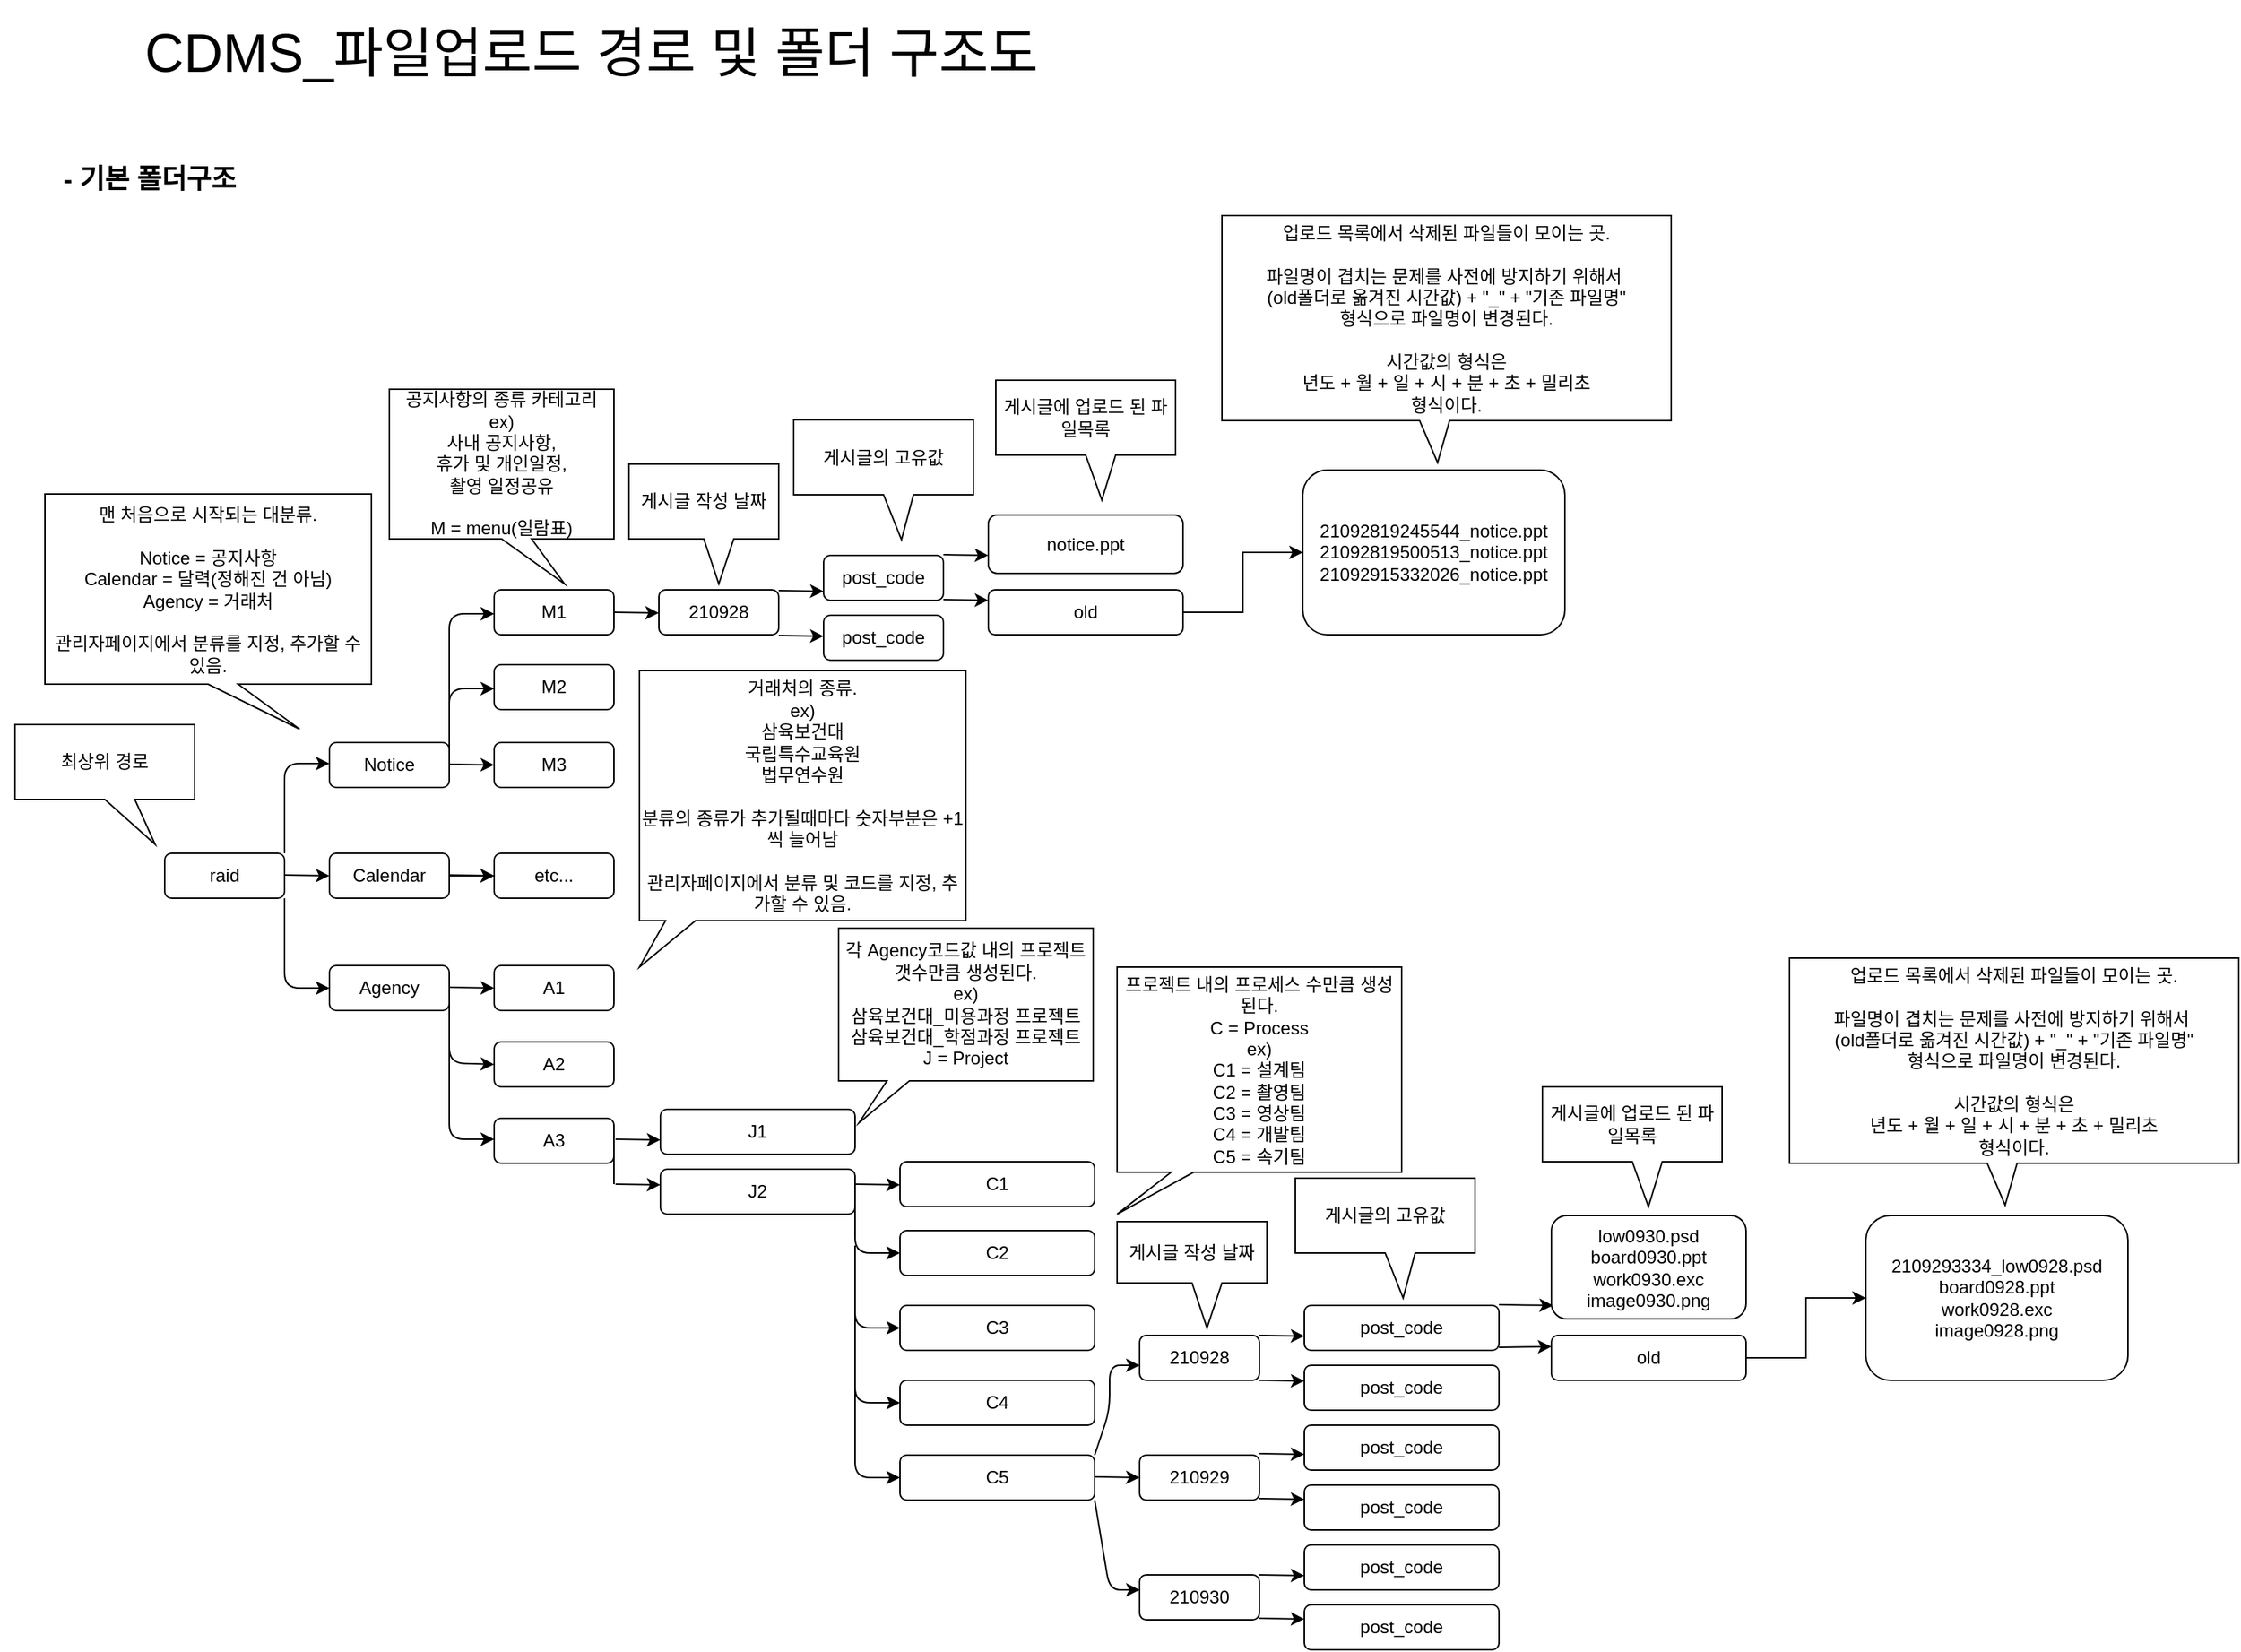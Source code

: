 <mxfile version="12.2.4" pages="1"><diagram id="iHqMuJRVaturU6Dmvp_B" name="페이지-1"><mxGraphModel dx="1360" dy="765" grid="1" gridSize="10" guides="1" tooltips="1" connect="1" arrows="1" fold="1" page="1" pageScale="1" pageWidth="827" pageHeight="1169" math="0" shadow="0"><root><mxCell id="0"/><mxCell id="1" parent="0"/><mxCell id="2" value="&lt;font style=&quot;font-size: 36px&quot;&gt;CDMS_파일업로드 경로 및 폴더 구조도&lt;/font&gt;" style="text;html=1;strokeColor=none;fillColor=none;align=center;verticalAlign=middle;whiteSpace=wrap;rounded=0;" parent="1" vertex="1"><mxGeometry x="20" y="20" width="790" height="70" as="geometry"/></mxCell><mxCell id="5" value="&lt;font style=&quot;font-size: 18px&quot;&gt;- 기본 폴더구조&lt;/font&gt;" style="text;html=1;strokeColor=none;fillColor=none;align=center;verticalAlign=middle;whiteSpace=wrap;rounded=0;fontStyle=1" parent="1" vertex="1"><mxGeometry x="40" y="120" width="160" height="40" as="geometry"/></mxCell><mxCell id="6" value="raid" style="rounded=1;whiteSpace=wrap;html=1;" parent="1" vertex="1"><mxGeometry x="130" y="590" width="80" height="30" as="geometry"/></mxCell><mxCell id="9" value="" style="endArrow=classic;html=1;" parent="1" edge="1"><mxGeometry width="50" height="50" relative="1" as="geometry"><mxPoint x="210" y="604.5" as="sourcePoint"/><mxPoint x="240" y="605" as="targetPoint"/></mxGeometry></mxCell><mxCell id="10" value="Notice" style="rounded=1;whiteSpace=wrap;html=1;" parent="1" vertex="1"><mxGeometry x="240" y="516" width="80" height="30" as="geometry"/></mxCell><mxCell id="17" value="" style="endArrow=classic;html=1;" parent="1" edge="1"><mxGeometry width="50" height="50" relative="1" as="geometry"><mxPoint x="210" y="590" as="sourcePoint"/><mxPoint x="240" y="530" as="targetPoint"/><Array as="points"><mxPoint x="210" y="530"/></Array></mxGeometry></mxCell><mxCell id="19" value="" style="endArrow=classic;html=1;" parent="1" edge="1"><mxGeometry width="50" height="50" relative="1" as="geometry"><mxPoint x="210" y="620" as="sourcePoint"/><mxPoint x="240" y="680" as="targetPoint"/><Array as="points"><mxPoint x="210" y="680"/></Array></mxGeometry></mxCell><mxCell id="20" value="Agency" style="rounded=1;whiteSpace=wrap;html=1;" parent="1" vertex="1"><mxGeometry x="240" y="665" width="80" height="30" as="geometry"/></mxCell><mxCell id="179" value="" style="edgeStyle=orthogonalEdgeStyle;rounded=0;orthogonalLoop=1;jettySize=auto;html=1;" parent="1" source="21" target="67" edge="1"><mxGeometry relative="1" as="geometry"/></mxCell><mxCell id="21" value="&lt;font style=&quot;font-size: 12px&quot;&gt;Calendar&lt;/font&gt;" style="rounded=1;whiteSpace=wrap;html=1;" parent="1" vertex="1"><mxGeometry x="240" y="590" width="80" height="30" as="geometry"/></mxCell><mxCell id="55" value="" style="endArrow=classic;html=1;" parent="1" edge="1"><mxGeometry width="50" height="50" relative="1" as="geometry"><mxPoint x="320" y="604.5" as="sourcePoint"/><mxPoint x="350" y="605" as="targetPoint"/></mxGeometry></mxCell><mxCell id="56" value="" style="endArrow=classic;html=1;" parent="1" edge="1"><mxGeometry width="50" height="50" relative="1" as="geometry"><mxPoint x="431" y="781" as="sourcePoint"/><mxPoint x="461" y="781.5" as="targetPoint"/></mxGeometry></mxCell><mxCell id="57" value="" style="endArrow=classic;html=1;" parent="1" edge="1"><mxGeometry width="50" height="50" relative="1" as="geometry"><mxPoint x="431" y="811" as="sourcePoint"/><mxPoint x="461" y="811.5" as="targetPoint"/></mxGeometry></mxCell><mxCell id="67" value="etc..." style="rounded=1;whiteSpace=wrap;html=1;" parent="1" vertex="1"><mxGeometry x="350" y="590" width="80" height="30" as="geometry"/></mxCell><mxCell id="68" value="J1" style="rounded=1;whiteSpace=wrap;html=1;" parent="1" vertex="1"><mxGeometry x="461" y="761" width="130" height="30" as="geometry"/></mxCell><mxCell id="69" value="J2" style="rounded=1;whiteSpace=wrap;html=1;" parent="1" vertex="1"><mxGeometry x="461" y="801" width="130" height="30" as="geometry"/></mxCell><mxCell id="78" value="" style="endArrow=classic;html=1;" parent="1" edge="1"><mxGeometry width="50" height="50" relative="1" as="geometry"><mxPoint x="751" y="1006.5" as="sourcePoint"/><mxPoint x="781" y="1007" as="targetPoint"/></mxGeometry></mxCell><mxCell id="79" value="210929" style="rounded=1;whiteSpace=wrap;html=1;" parent="1" vertex="1"><mxGeometry x="781" y="992" width="80" height="30" as="geometry"/></mxCell><mxCell id="80" value="" style="endArrow=classic;html=1;" parent="1" edge="1"><mxGeometry width="50" height="50" relative="1" as="geometry"><mxPoint x="751" y="992" as="sourcePoint"/><mxPoint x="781" y="932" as="targetPoint"/><Array as="points"><mxPoint x="761" y="962"/><mxPoint x="761" y="932"/></Array></mxGeometry></mxCell><mxCell id="81" value="" style="endArrow=classic;html=1;" parent="1" edge="1"><mxGeometry width="50" height="50" relative="1" as="geometry"><mxPoint x="751" y="1022" as="sourcePoint"/><mxPoint x="781" y="1082" as="targetPoint"/><Array as="points"><mxPoint x="761" y="1082"/></Array></mxGeometry></mxCell><mxCell id="82" value="210928" style="rounded=1;whiteSpace=wrap;html=1;" parent="1" vertex="1"><mxGeometry x="781" y="912" width="80" height="30" as="geometry"/></mxCell><mxCell id="83" value="210930" style="rounded=1;whiteSpace=wrap;html=1;" parent="1" vertex="1"><mxGeometry x="781" y="1072" width="80" height="30" as="geometry"/></mxCell><mxCell id="88" value="" style="endArrow=classic;html=1;" parent="1" edge="1"><mxGeometry width="50" height="50" relative="1" as="geometry"><mxPoint x="861" y="912" as="sourcePoint"/><mxPoint x="891" y="912.5" as="targetPoint"/></mxGeometry></mxCell><mxCell id="89" value="" style="endArrow=classic;html=1;" parent="1" edge="1"><mxGeometry width="50" height="50" relative="1" as="geometry"><mxPoint x="861" y="942" as="sourcePoint"/><mxPoint x="891" y="942.5" as="targetPoint"/></mxGeometry></mxCell><mxCell id="90" value="" style="endArrow=classic;html=1;" parent="1" edge="1"><mxGeometry width="50" height="50" relative="1" as="geometry"><mxPoint x="861" y="991" as="sourcePoint"/><mxPoint x="891" y="991.5" as="targetPoint"/></mxGeometry></mxCell><mxCell id="91" value="" style="endArrow=classic;html=1;" parent="1" edge="1"><mxGeometry width="50" height="50" relative="1" as="geometry"><mxPoint x="861" y="1021" as="sourcePoint"/><mxPoint x="891" y="1021.5" as="targetPoint"/></mxGeometry></mxCell><mxCell id="92" value="" style="endArrow=classic;html=1;" parent="1" edge="1"><mxGeometry width="50" height="50" relative="1" as="geometry"><mxPoint x="861" y="1072" as="sourcePoint"/><mxPoint x="891" y="1072.5" as="targetPoint"/></mxGeometry></mxCell><mxCell id="93" value="" style="endArrow=classic;html=1;" parent="1" edge="1"><mxGeometry width="50" height="50" relative="1" as="geometry"><mxPoint x="861" y="1101" as="sourcePoint"/><mxPoint x="891" y="1101.5" as="targetPoint"/></mxGeometry></mxCell><mxCell id="96" value="post_code" style="rounded=1;whiteSpace=wrap;html=1;" parent="1" vertex="1"><mxGeometry x="891" y="892" width="130" height="30" as="geometry"/></mxCell><mxCell id="97" value="post_code" style="rounded=1;whiteSpace=wrap;html=1;" parent="1" vertex="1"><mxGeometry x="891" y="932" width="130" height="30" as="geometry"/></mxCell><mxCell id="98" value="post_code" style="rounded=1;whiteSpace=wrap;html=1;" parent="1" vertex="1"><mxGeometry x="891" y="972" width="130" height="30" as="geometry"/></mxCell><mxCell id="99" value="post_code" style="rounded=1;whiteSpace=wrap;html=1;" parent="1" vertex="1"><mxGeometry x="891" y="1012" width="130" height="30" as="geometry"/></mxCell><mxCell id="100" value="post_code" style="rounded=1;whiteSpace=wrap;html=1;" parent="1" vertex="1"><mxGeometry x="891" y="1052" width="130" height="30" as="geometry"/></mxCell><mxCell id="101" value="post_code" style="rounded=1;whiteSpace=wrap;html=1;" parent="1" vertex="1"><mxGeometry x="891" y="1092" width="130" height="30" as="geometry"/></mxCell><mxCell id="105" value="" style="endArrow=classic;html=1;entryX=0.008;entryY=0.87;entryDx=0;entryDy=0;entryPerimeter=0;" parent="1" target="108" edge="1"><mxGeometry width="50" height="50" relative="1" as="geometry"><mxPoint x="1021" y="891.5" as="sourcePoint"/><mxPoint x="1051" y="892" as="targetPoint"/></mxGeometry></mxCell><mxCell id="106" value="" style="endArrow=classic;html=1;entryX=0;entryY=0.25;entryDx=0;entryDy=0;" parent="1" target="110" edge="1"><mxGeometry width="50" height="50" relative="1" as="geometry"><mxPoint x="1021" y="920" as="sourcePoint"/><mxPoint x="1046" y="927" as="targetPoint"/></mxGeometry></mxCell><mxCell id="108" value="low0930.psd&lt;br&gt;board0930.ppt&lt;br&gt;work0930.exc&lt;br&gt;image0930.png" style="rounded=1;whiteSpace=wrap;html=1;" parent="1" vertex="1"><mxGeometry x="1056" y="832" width="130" height="69" as="geometry"/></mxCell><mxCell id="114" value="" style="edgeStyle=orthogonalEdgeStyle;rounded=0;orthogonalLoop=1;jettySize=auto;html=1;" parent="1" source="110" target="113" edge="1"><mxGeometry relative="1" as="geometry"/></mxCell><mxCell id="110" value="old" style="rounded=1;whiteSpace=wrap;html=1;" parent="1" vertex="1"><mxGeometry x="1056" y="912" width="130" height="30" as="geometry"/></mxCell><mxCell id="113" value="2109293334_low0928.psd&lt;br&gt;board0928.ppt&lt;br&gt;work0928.exc&lt;br&gt;image0928.png" style="rounded=1;whiteSpace=wrap;html=1;" parent="1" vertex="1"><mxGeometry x="1266" y="832" width="175" height="110" as="geometry"/></mxCell><mxCell id="121" value="" style="endArrow=classic;html=1;" parent="1" edge="1"><mxGeometry width="50" height="50" relative="1" as="geometry"><mxPoint x="320" y="520" as="sourcePoint"/><mxPoint x="350" y="430" as="targetPoint"/><Array as="points"><mxPoint x="320" y="430"/></Array></mxGeometry></mxCell><mxCell id="122" value="" style="endArrow=classic;html=1;" parent="1" edge="1"><mxGeometry width="50" height="50" relative="1" as="geometry"><mxPoint x="320" y="531" as="sourcePoint"/><mxPoint x="350" y="480" as="targetPoint"/><Array as="points"><mxPoint x="320" y="480"/></Array></mxGeometry></mxCell><mxCell id="123" value="" style="endArrow=classic;html=1;" parent="1" edge="1"><mxGeometry width="50" height="50" relative="1" as="geometry"><mxPoint x="320" y="530.5" as="sourcePoint"/><mxPoint x="350" y="531" as="targetPoint"/></mxGeometry></mxCell><mxCell id="124" value="M1" style="rounded=1;whiteSpace=wrap;html=1;" parent="1" vertex="1"><mxGeometry x="350" y="414" width="80" height="30" as="geometry"/></mxCell><mxCell id="125" value="M2" style="rounded=1;whiteSpace=wrap;html=1;" parent="1" vertex="1"><mxGeometry x="350" y="464" width="80" height="30" as="geometry"/></mxCell><mxCell id="126" value="M3" style="rounded=1;whiteSpace=wrap;html=1;" parent="1" vertex="1"><mxGeometry x="350" y="516" width="80" height="30" as="geometry"/></mxCell><mxCell id="135" value="" style="endArrow=classic;html=1;" parent="1" edge="1"><mxGeometry width="50" height="50" relative="1" as="geometry"><mxPoint x="540" y="414.5" as="sourcePoint"/><mxPoint x="570" y="415" as="targetPoint"/></mxGeometry></mxCell><mxCell id="136" value="" style="endArrow=classic;html=1;" parent="1" edge="1"><mxGeometry width="50" height="50" relative="1" as="geometry"><mxPoint x="540" y="444.5" as="sourcePoint"/><mxPoint x="570" y="445" as="targetPoint"/></mxGeometry></mxCell><mxCell id="145" value="post_code" style="rounded=1;whiteSpace=wrap;html=1;" parent="1" vertex="1"><mxGeometry x="570" y="391" width="80" height="30" as="geometry"/></mxCell><mxCell id="146" value="post_code" style="rounded=1;whiteSpace=wrap;html=1;" parent="1" vertex="1"><mxGeometry x="570" y="431" width="80" height="30" as="geometry"/></mxCell><mxCell id="149" value="" style="endArrow=classic;html=1;" parent="1" edge="1"><mxGeometry width="50" height="50" relative="1" as="geometry"><mxPoint x="650" y="390.5" as="sourcePoint"/><mxPoint x="680" y="391" as="targetPoint"/></mxGeometry></mxCell><mxCell id="150" value="notice.ppt" style="rounded=1;whiteSpace=wrap;html=1;" parent="1" vertex="1"><mxGeometry x="680" y="364" width="130" height="39" as="geometry"/></mxCell><mxCell id="151" value="" style="edgeStyle=orthogonalEdgeStyle;rounded=0;orthogonalLoop=1;jettySize=auto;html=1;" parent="1" source="152" target="153" edge="1"><mxGeometry relative="1" as="geometry"/></mxCell><mxCell id="152" value="old" style="rounded=1;whiteSpace=wrap;html=1;" parent="1" vertex="1"><mxGeometry x="680" y="414" width="130" height="30" as="geometry"/></mxCell><mxCell id="153" value="21092819245544_notice.ppt&lt;br&gt;21092819500513_notice.ppt&lt;br&gt;21092915332026_notice.ppt" style="rounded=1;whiteSpace=wrap;html=1;" parent="1" vertex="1"><mxGeometry x="890" y="334" width="175" height="110" as="geometry"/></mxCell><mxCell id="155" value="" style="endArrow=classic;html=1;" parent="1" edge="1"><mxGeometry width="50" height="50" relative="1" as="geometry"><mxPoint x="650" y="420.5" as="sourcePoint"/><mxPoint x="680" y="421" as="targetPoint"/></mxGeometry></mxCell><mxCell id="163" value="C1" style="rounded=1;whiteSpace=wrap;html=1;" parent="1" vertex="1"><mxGeometry x="621" y="796" width="130" height="30" as="geometry"/></mxCell><mxCell id="164" value="" style="endArrow=classic;html=1;" parent="1" edge="1"><mxGeometry width="50" height="50" relative="1" as="geometry"><mxPoint x="591" y="811" as="sourcePoint"/><mxPoint x="621" y="811.5" as="targetPoint"/></mxGeometry></mxCell><mxCell id="165" value="" style="endArrow=classic;html=1;entryX=0;entryY=0.5;entryDx=0;entryDy=0;" parent="1" target="166" edge="1"><mxGeometry width="50" height="50" relative="1" as="geometry"><mxPoint x="591" y="811" as="sourcePoint"/><mxPoint x="621" y="872" as="targetPoint"/><Array as="points"><mxPoint x="591" y="857"/></Array></mxGeometry></mxCell><mxCell id="166" value="C2" style="rounded=1;whiteSpace=wrap;html=1;" parent="1" vertex="1"><mxGeometry x="621" y="842" width="130" height="30" as="geometry"/></mxCell><mxCell id="167" value="C3" style="rounded=1;whiteSpace=wrap;html=1;" parent="1" vertex="1"><mxGeometry x="621" y="892" width="130" height="30" as="geometry"/></mxCell><mxCell id="168" value="C4" style="rounded=1;whiteSpace=wrap;html=1;" parent="1" vertex="1"><mxGeometry x="621" y="942" width="130" height="30" as="geometry"/></mxCell><mxCell id="169" value="C5" style="rounded=1;whiteSpace=wrap;html=1;" parent="1" vertex="1"><mxGeometry x="621" y="992" width="130" height="30" as="geometry"/></mxCell><mxCell id="170" value="" style="endArrow=classic;html=1;entryX=0;entryY=0.5;entryDx=0;entryDy=0;" parent="1" edge="1"><mxGeometry width="50" height="50" relative="1" as="geometry"><mxPoint x="591" y="852" as="sourcePoint"/><mxPoint x="621" y="907" as="targetPoint"/><Array as="points"><mxPoint x="591" y="907"/></Array></mxGeometry></mxCell><mxCell id="171" value="" style="endArrow=classic;html=1;entryX=0;entryY=0.5;entryDx=0;entryDy=0;" parent="1" edge="1"><mxGeometry width="50" height="50" relative="1" as="geometry"><mxPoint x="591" y="892" as="sourcePoint"/><mxPoint x="621" y="957" as="targetPoint"/><Array as="points"><mxPoint x="591" y="957"/></Array></mxGeometry></mxCell><mxCell id="172" value="" style="endArrow=classic;html=1;entryX=0;entryY=0.5;entryDx=0;entryDy=0;" parent="1" edge="1"><mxGeometry width="50" height="50" relative="1" as="geometry"><mxPoint x="591" y="942" as="sourcePoint"/><mxPoint x="621" y="1007" as="targetPoint"/><Array as="points"><mxPoint x="591" y="1007"/></Array></mxGeometry></mxCell><mxCell id="174" value="최상위 경로" style="shape=callout;whiteSpace=wrap;html=1;perimeter=calloutPerimeter;position2=0.78;" parent="1" vertex="1"><mxGeometry x="30" y="504" width="120" height="80" as="geometry"/></mxCell><mxCell id="175" value="맨 처음으로 시작되는 대분류.&lt;br&gt;&lt;br&gt;Notice = 공지사항&lt;br&gt;Calendar = 달력(정해진 건 아님)&lt;br&gt;Agency = 거래처&lt;br&gt;&lt;br&gt;관리자페이지에서 분류를 지정, 추가할 수 있음." style="shape=callout;whiteSpace=wrap;html=1;perimeter=calloutPerimeter;position2=0.78;" parent="1" vertex="1"><mxGeometry x="50" y="350" width="218" height="157" as="geometry"/></mxCell><mxCell id="176" value="" style="endArrow=none;html=1;" parent="1" edge="1"><mxGeometry width="50" height="50" relative="1" as="geometry"><mxPoint x="430" y="781" as="sourcePoint"/><mxPoint x="430" y="811" as="targetPoint"/></mxGeometry></mxCell><mxCell id="180" value="" style="endArrow=classic;html=1;" parent="1" edge="1"><mxGeometry width="50" height="50" relative="1" as="geometry"><mxPoint x="320" y="679.5" as="sourcePoint"/><mxPoint x="350" y="680" as="targetPoint"/></mxGeometry></mxCell><mxCell id="182" value="공지사항의 종류 카테고리&lt;br&gt;ex) &lt;br&gt;사내 공지사항,&lt;br&gt;휴가 및 개인일정,&lt;br&gt;촬영 일정공유&lt;br&gt;&lt;br&gt;M = menu(일람표)" style="shape=callout;whiteSpace=wrap;html=1;perimeter=calloutPerimeter;position2=0.78;" parent="1" vertex="1"><mxGeometry x="280" y="280" width="150" height="130" as="geometry"/></mxCell><mxCell id="183" value="게시글의 고유값" style="shape=callout;whiteSpace=wrap;html=1;perimeter=calloutPerimeter;position2=0.6;" parent="1" vertex="1"><mxGeometry x="550" y="300.5" width="120" height="80" as="geometry"/></mxCell><mxCell id="184" value="게시글에 업로드 된 파일목록" style="shape=callout;whiteSpace=wrap;html=1;perimeter=calloutPerimeter;position2=0.59;" parent="1" vertex="1"><mxGeometry x="685" y="274" width="120" height="80" as="geometry"/></mxCell><mxCell id="185" value="업로드 목록에서 삭제된 파일들이 모이는 곳.&lt;br&gt;&lt;br&gt;파일명이 겹치는 문제를 사전에 방지하기 위해서&amp;nbsp;&lt;br&gt;(old폴더로 옮겨진 시간값) + &quot;_&quot; + &quot;기존 파일명&quot;&lt;br&gt;형식으로 파일명이 변경된다.&lt;br&gt;&lt;br&gt;시간값의 형식은&lt;br&gt;년도 + 월 + 일 + 시 + 분 + 초 + 밀리초&lt;br&gt;형식이다." style="shape=callout;whiteSpace=wrap;html=1;perimeter=calloutPerimeter;position2=0.48;size=28;position=0.44;" parent="1" vertex="1"><mxGeometry x="836" y="164" width="300" height="165" as="geometry"/></mxCell><mxCell id="188" value="각 Agency코드값 내의 프로젝트 갯수만큼 생성된다.&lt;br&gt;ex)&lt;br&gt;삼육보건대_미용과정 프로젝트&lt;br&gt;삼육보건대_학점과정 프로젝트&lt;br&gt;J = Project" style="shape=callout;whiteSpace=wrap;html=1;perimeter=calloutPerimeter;position2=0.08;size=28;position=0.19;base=15;" parent="1" vertex="1"><mxGeometry x="580" y="640" width="170" height="130" as="geometry"/></mxCell><mxCell id="190" value="프로젝트 내의 프로세스 수만큼 생성된다.&lt;br&gt;C = Process&lt;br&gt;ex)&lt;br&gt;C1 = 설계팀&lt;br&gt;C2 = 촬영팀&lt;br&gt;C3 = 영상팀&lt;br&gt;C4 = 개발팀&lt;br&gt;C5 = 속기팀" style="shape=callout;whiteSpace=wrap;html=1;perimeter=calloutPerimeter;position2=0;size=28;position=0.19;base=15;" parent="1" vertex="1"><mxGeometry x="766" y="666" width="190" height="165" as="geometry"/></mxCell><mxCell id="191" value="210928" style="rounded=1;whiteSpace=wrap;html=1;" parent="1" vertex="1"><mxGeometry x="460" y="414" width="80" height="30" as="geometry"/></mxCell><mxCell id="192" value="" style="endArrow=classic;html=1;" parent="1" edge="1"><mxGeometry width="50" height="50" relative="1" as="geometry"><mxPoint x="430" y="429" as="sourcePoint"/><mxPoint x="460" y="429.5" as="targetPoint"/></mxGeometry></mxCell><mxCell id="193" value="게시글 작성 날짜" style="shape=callout;whiteSpace=wrap;html=1;perimeter=calloutPerimeter;position2=0.6;" parent="1" vertex="1"><mxGeometry x="440" y="330" width="100" height="80" as="geometry"/></mxCell><mxCell id="194" value="게시글 작성 날짜" style="shape=callout;whiteSpace=wrap;html=1;perimeter=calloutPerimeter;position2=0.6;" parent="1" vertex="1"><mxGeometry x="766" y="836" width="100" height="71" as="geometry"/></mxCell><mxCell id="195" value="게시글의 고유값" style="shape=callout;whiteSpace=wrap;html=1;perimeter=calloutPerimeter;position2=0.6;" parent="1" vertex="1"><mxGeometry x="885" y="807" width="120" height="80" as="geometry"/></mxCell><mxCell id="196" value="게시글에 업로드 된 파일목록" style="shape=callout;whiteSpace=wrap;html=1;perimeter=calloutPerimeter;position2=0.59;" parent="1" vertex="1"><mxGeometry x="1050" y="746" width="120" height="80" as="geometry"/></mxCell><mxCell id="197" value="업로드 목록에서 삭제된 파일들이 모이는 곳.&lt;br&gt;&lt;br&gt;파일명이 겹치는 문제를 사전에 방지하기 위해서&amp;nbsp;&lt;br&gt;(old폴더로 옮겨진 시간값) + &quot;_&quot; + &quot;기존 파일명&quot;&lt;br&gt;형식으로 파일명이 변경된다.&lt;br&gt;&lt;br&gt;시간값의 형식은&lt;br&gt;년도 + 월 + 일 + 시 + 분 + 초 + 밀리초&lt;br&gt;형식이다." style="shape=callout;whiteSpace=wrap;html=1;perimeter=calloutPerimeter;position2=0.48;size=28;position=0.44;" parent="1" vertex="1"><mxGeometry x="1215" y="660" width="300" height="165" as="geometry"/></mxCell><mxCell id="198" value="A1" style="rounded=1;whiteSpace=wrap;html=1;" parent="1" vertex="1"><mxGeometry x="350" y="665" width="80" height="30" as="geometry"/></mxCell><mxCell id="199" value="A2" style="rounded=1;whiteSpace=wrap;html=1;" parent="1" vertex="1"><mxGeometry x="350" y="716" width="80" height="30" as="geometry"/></mxCell><mxCell id="200" value="A3" style="rounded=1;whiteSpace=wrap;html=1;" parent="1" vertex="1"><mxGeometry x="350" y="767" width="80" height="30" as="geometry"/></mxCell><mxCell id="202" value="" style="endArrow=classic;html=1;entryX=0;entryY=0.5;entryDx=0;entryDy=0;" parent="1" target="199" edge="1"><mxGeometry width="50" height="50" relative="1" as="geometry"><mxPoint x="320" y="686" as="sourcePoint"/><mxPoint x="360" y="756" as="targetPoint"/><Array as="points"><mxPoint x="320" y="730"/></Array></mxGeometry></mxCell><mxCell id="203" value="" style="endArrow=classic;html=1;" parent="1" edge="1"><mxGeometry width="50" height="50" relative="1" as="geometry"><mxPoint x="320" y="711" as="sourcePoint"/><mxPoint x="350" y="781" as="targetPoint"/><Array as="points"><mxPoint x="320" y="781"/></Array></mxGeometry></mxCell><mxCell id="204" value="거래처의 종류.&lt;br&gt;ex)&lt;br&gt;삼육보건대&lt;br&gt;국립특수교육원&lt;br&gt;법무연수원&lt;br&gt;&lt;br&gt;분류의 종류가 추가될때마다 숫자부분은 +1씩 늘어남&lt;br&gt;&lt;br&gt;관리자페이지에서 분류 및 코드를 지정, 추가할 수 있음." style="shape=callout;whiteSpace=wrap;html=1;perimeter=calloutPerimeter;position2=0;size=31;position=0.08;" parent="1" vertex="1"><mxGeometry x="447" y="468" width="218" height="198" as="geometry"/></mxCell></root></mxGraphModel></diagram></mxfile>